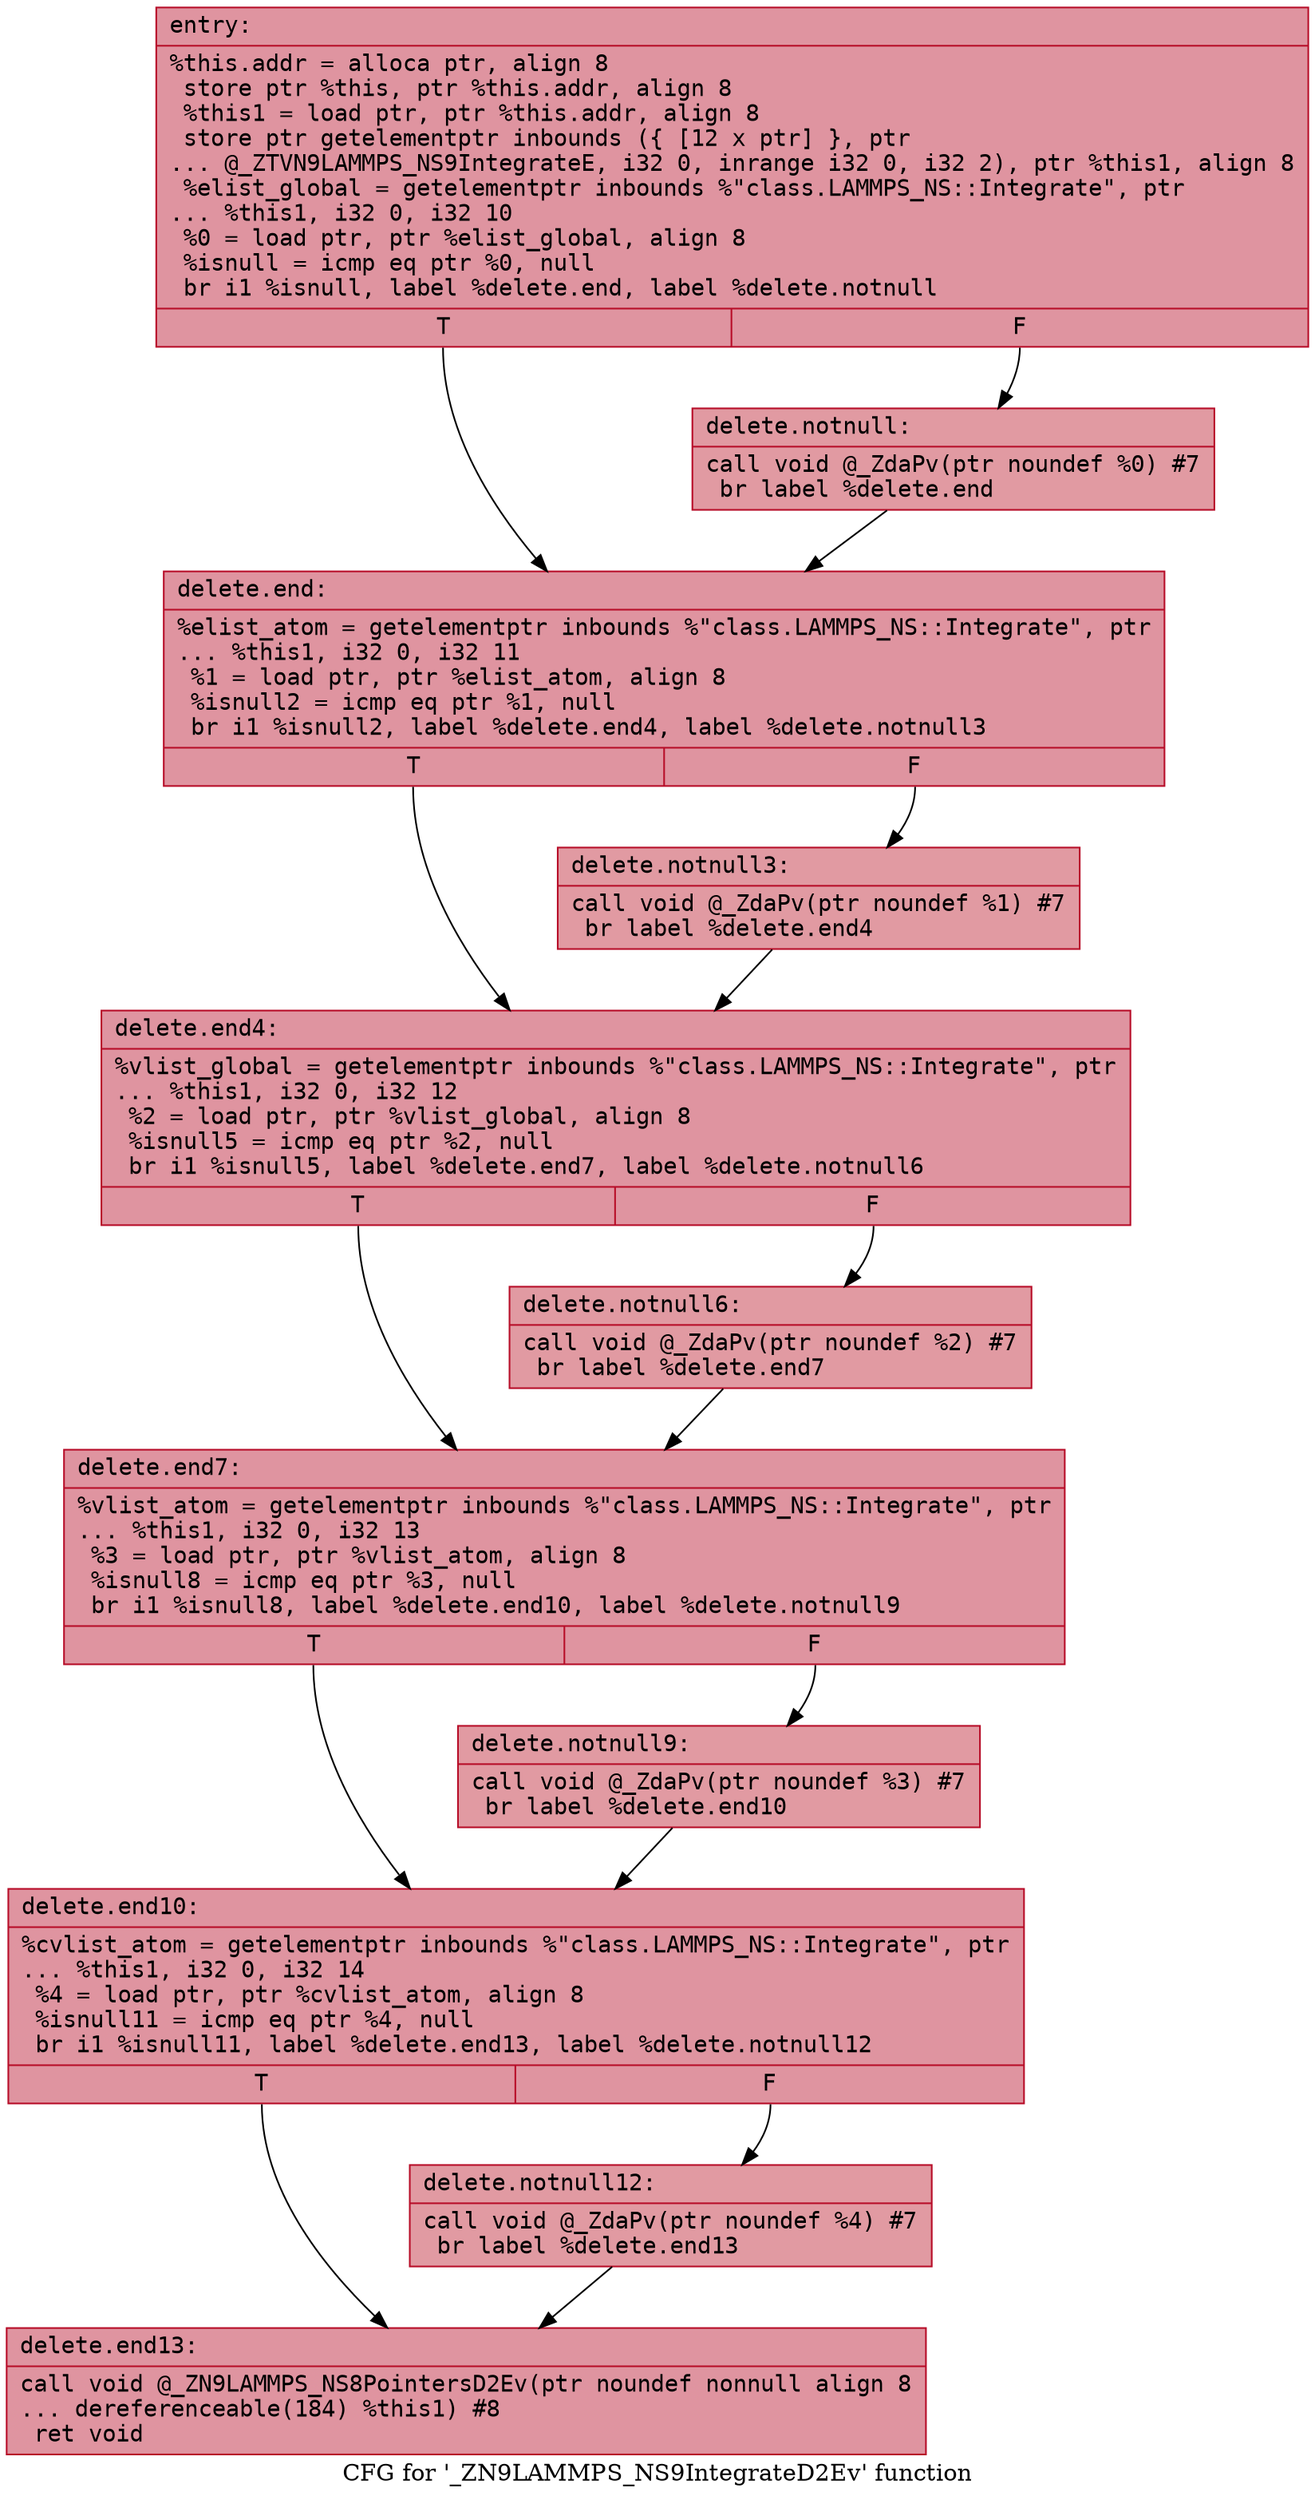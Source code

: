 digraph "CFG for '_ZN9LAMMPS_NS9IntegrateD2Ev' function" {
	label="CFG for '_ZN9LAMMPS_NS9IntegrateD2Ev' function";

	Node0x5579995e61f0 [shape=record,color="#b70d28ff", style=filled, fillcolor="#b70d2870" fontname="Courier",label="{entry:\l|  %this.addr = alloca ptr, align 8\l  store ptr %this, ptr %this.addr, align 8\l  %this1 = load ptr, ptr %this.addr, align 8\l  store ptr getelementptr inbounds (\{ [12 x ptr] \}, ptr\l... @_ZTVN9LAMMPS_NS9IntegrateE, i32 0, inrange i32 0, i32 2), ptr %this1, align 8\l  %elist_global = getelementptr inbounds %\"class.LAMMPS_NS::Integrate\", ptr\l... %this1, i32 0, i32 10\l  %0 = load ptr, ptr %elist_global, align 8\l  %isnull = icmp eq ptr %0, null\l  br i1 %isnull, label %delete.end, label %delete.notnull\l|{<s0>T|<s1>F}}"];
	Node0x5579995e61f0:s0 -> Node0x5579995e6650[tooltip="entry -> delete.end\nProbability 37.50%" ];
	Node0x5579995e61f0:s1 -> Node0x5579995e66a0[tooltip="entry -> delete.notnull\nProbability 62.50%" ];
	Node0x5579995e66a0 [shape=record,color="#b70d28ff", style=filled, fillcolor="#bb1b2c70" fontname="Courier",label="{delete.notnull:\l|  call void @_ZdaPv(ptr noundef %0) #7\l  br label %delete.end\l}"];
	Node0x5579995e66a0 -> Node0x5579995e6650[tooltip="delete.notnull -> delete.end\nProbability 100.00%" ];
	Node0x5579995e6650 [shape=record,color="#b70d28ff", style=filled, fillcolor="#b70d2870" fontname="Courier",label="{delete.end:\l|  %elist_atom = getelementptr inbounds %\"class.LAMMPS_NS::Integrate\", ptr\l... %this1, i32 0, i32 11\l  %1 = load ptr, ptr %elist_atom, align 8\l  %isnull2 = icmp eq ptr %1, null\l  br i1 %isnull2, label %delete.end4, label %delete.notnull3\l|{<s0>T|<s1>F}}"];
	Node0x5579995e6650:s0 -> Node0x5579995e6bf0[tooltip="delete.end -> delete.end4\nProbability 37.50%" ];
	Node0x5579995e6650:s1 -> Node0x5579995e6c70[tooltip="delete.end -> delete.notnull3\nProbability 62.50%" ];
	Node0x5579995e6c70 [shape=record,color="#b70d28ff", style=filled, fillcolor="#bb1b2c70" fontname="Courier",label="{delete.notnull3:\l|  call void @_ZdaPv(ptr noundef %1) #7\l  br label %delete.end4\l}"];
	Node0x5579995e6c70 -> Node0x5579995e6bf0[tooltip="delete.notnull3 -> delete.end4\nProbability 100.00%" ];
	Node0x5579995e6bf0 [shape=record,color="#b70d28ff", style=filled, fillcolor="#b70d2870" fontname="Courier",label="{delete.end4:\l|  %vlist_global = getelementptr inbounds %\"class.LAMMPS_NS::Integrate\", ptr\l... %this1, i32 0, i32 12\l  %2 = load ptr, ptr %vlist_global, align 8\l  %isnull5 = icmp eq ptr %2, null\l  br i1 %isnull5, label %delete.end7, label %delete.notnull6\l|{<s0>T|<s1>F}}"];
	Node0x5579995e6bf0:s0 -> Node0x5579995e7340[tooltip="delete.end4 -> delete.end7\nProbability 37.50%" ];
	Node0x5579995e6bf0:s1 -> Node0x5579995e73c0[tooltip="delete.end4 -> delete.notnull6\nProbability 62.50%" ];
	Node0x5579995e73c0 [shape=record,color="#b70d28ff", style=filled, fillcolor="#bb1b2c70" fontname="Courier",label="{delete.notnull6:\l|  call void @_ZdaPv(ptr noundef %2) #7\l  br label %delete.end7\l}"];
	Node0x5579995e73c0 -> Node0x5579995e7340[tooltip="delete.notnull6 -> delete.end7\nProbability 100.00%" ];
	Node0x5579995e7340 [shape=record,color="#b70d28ff", style=filled, fillcolor="#b70d2870" fontname="Courier",label="{delete.end7:\l|  %vlist_atom = getelementptr inbounds %\"class.LAMMPS_NS::Integrate\", ptr\l... %this1, i32 0, i32 13\l  %3 = load ptr, ptr %vlist_atom, align 8\l  %isnull8 = icmp eq ptr %3, null\l  br i1 %isnull8, label %delete.end10, label %delete.notnull9\l|{<s0>T|<s1>F}}"];
	Node0x5579995e7340:s0 -> Node0x5579995e7890[tooltip="delete.end7 -> delete.end10\nProbability 37.50%" ];
	Node0x5579995e7340:s1 -> Node0x5579995e7910[tooltip="delete.end7 -> delete.notnull9\nProbability 62.50%" ];
	Node0x5579995e7910 [shape=record,color="#b70d28ff", style=filled, fillcolor="#bb1b2c70" fontname="Courier",label="{delete.notnull9:\l|  call void @_ZdaPv(ptr noundef %3) #7\l  br label %delete.end10\l}"];
	Node0x5579995e7910 -> Node0x5579995e7890[tooltip="delete.notnull9 -> delete.end10\nProbability 100.00%" ];
	Node0x5579995e7890 [shape=record,color="#b70d28ff", style=filled, fillcolor="#b70d2870" fontname="Courier",label="{delete.end10:\l|  %cvlist_atom = getelementptr inbounds %\"class.LAMMPS_NS::Integrate\", ptr\l... %this1, i32 0, i32 14\l  %4 = load ptr, ptr %cvlist_atom, align 8\l  %isnull11 = icmp eq ptr %4, null\l  br i1 %isnull11, label %delete.end13, label %delete.notnull12\l|{<s0>T|<s1>F}}"];
	Node0x5579995e7890:s0 -> Node0x5579995e2600[tooltip="delete.end10 -> delete.end13\nProbability 37.50%" ];
	Node0x5579995e7890:s1 -> Node0x5579995e26b0[tooltip="delete.end10 -> delete.notnull12\nProbability 62.50%" ];
	Node0x5579995e26b0 [shape=record,color="#b70d28ff", style=filled, fillcolor="#bb1b2c70" fontname="Courier",label="{delete.notnull12:\l|  call void @_ZdaPv(ptr noundef %4) #7\l  br label %delete.end13\l}"];
	Node0x5579995e26b0 -> Node0x5579995e2600[tooltip="delete.notnull12 -> delete.end13\nProbability 100.00%" ];
	Node0x5579995e2600 [shape=record,color="#b70d28ff", style=filled, fillcolor="#b70d2870" fontname="Courier",label="{delete.end13:\l|  call void @_ZN9LAMMPS_NS8PointersD2Ev(ptr noundef nonnull align 8\l... dereferenceable(184) %this1) #8\l  ret void\l}"];
}
